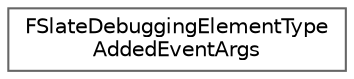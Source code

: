 digraph "Graphical Class Hierarchy"
{
 // INTERACTIVE_SVG=YES
 // LATEX_PDF_SIZE
  bgcolor="transparent";
  edge [fontname=Helvetica,fontsize=10,labelfontname=Helvetica,labelfontsize=10];
  node [fontname=Helvetica,fontsize=10,shape=box,height=0.2,width=0.4];
  rankdir="LR";
  Node0 [id="Node000000",label="FSlateDebuggingElementType\lAddedEventArgs",height=0.2,width=0.4,color="grey40", fillcolor="white", style="filled",URL="$d4/da7/structFSlateDebuggingElementTypeAddedEventArgs.html",tooltip=" "];
}
